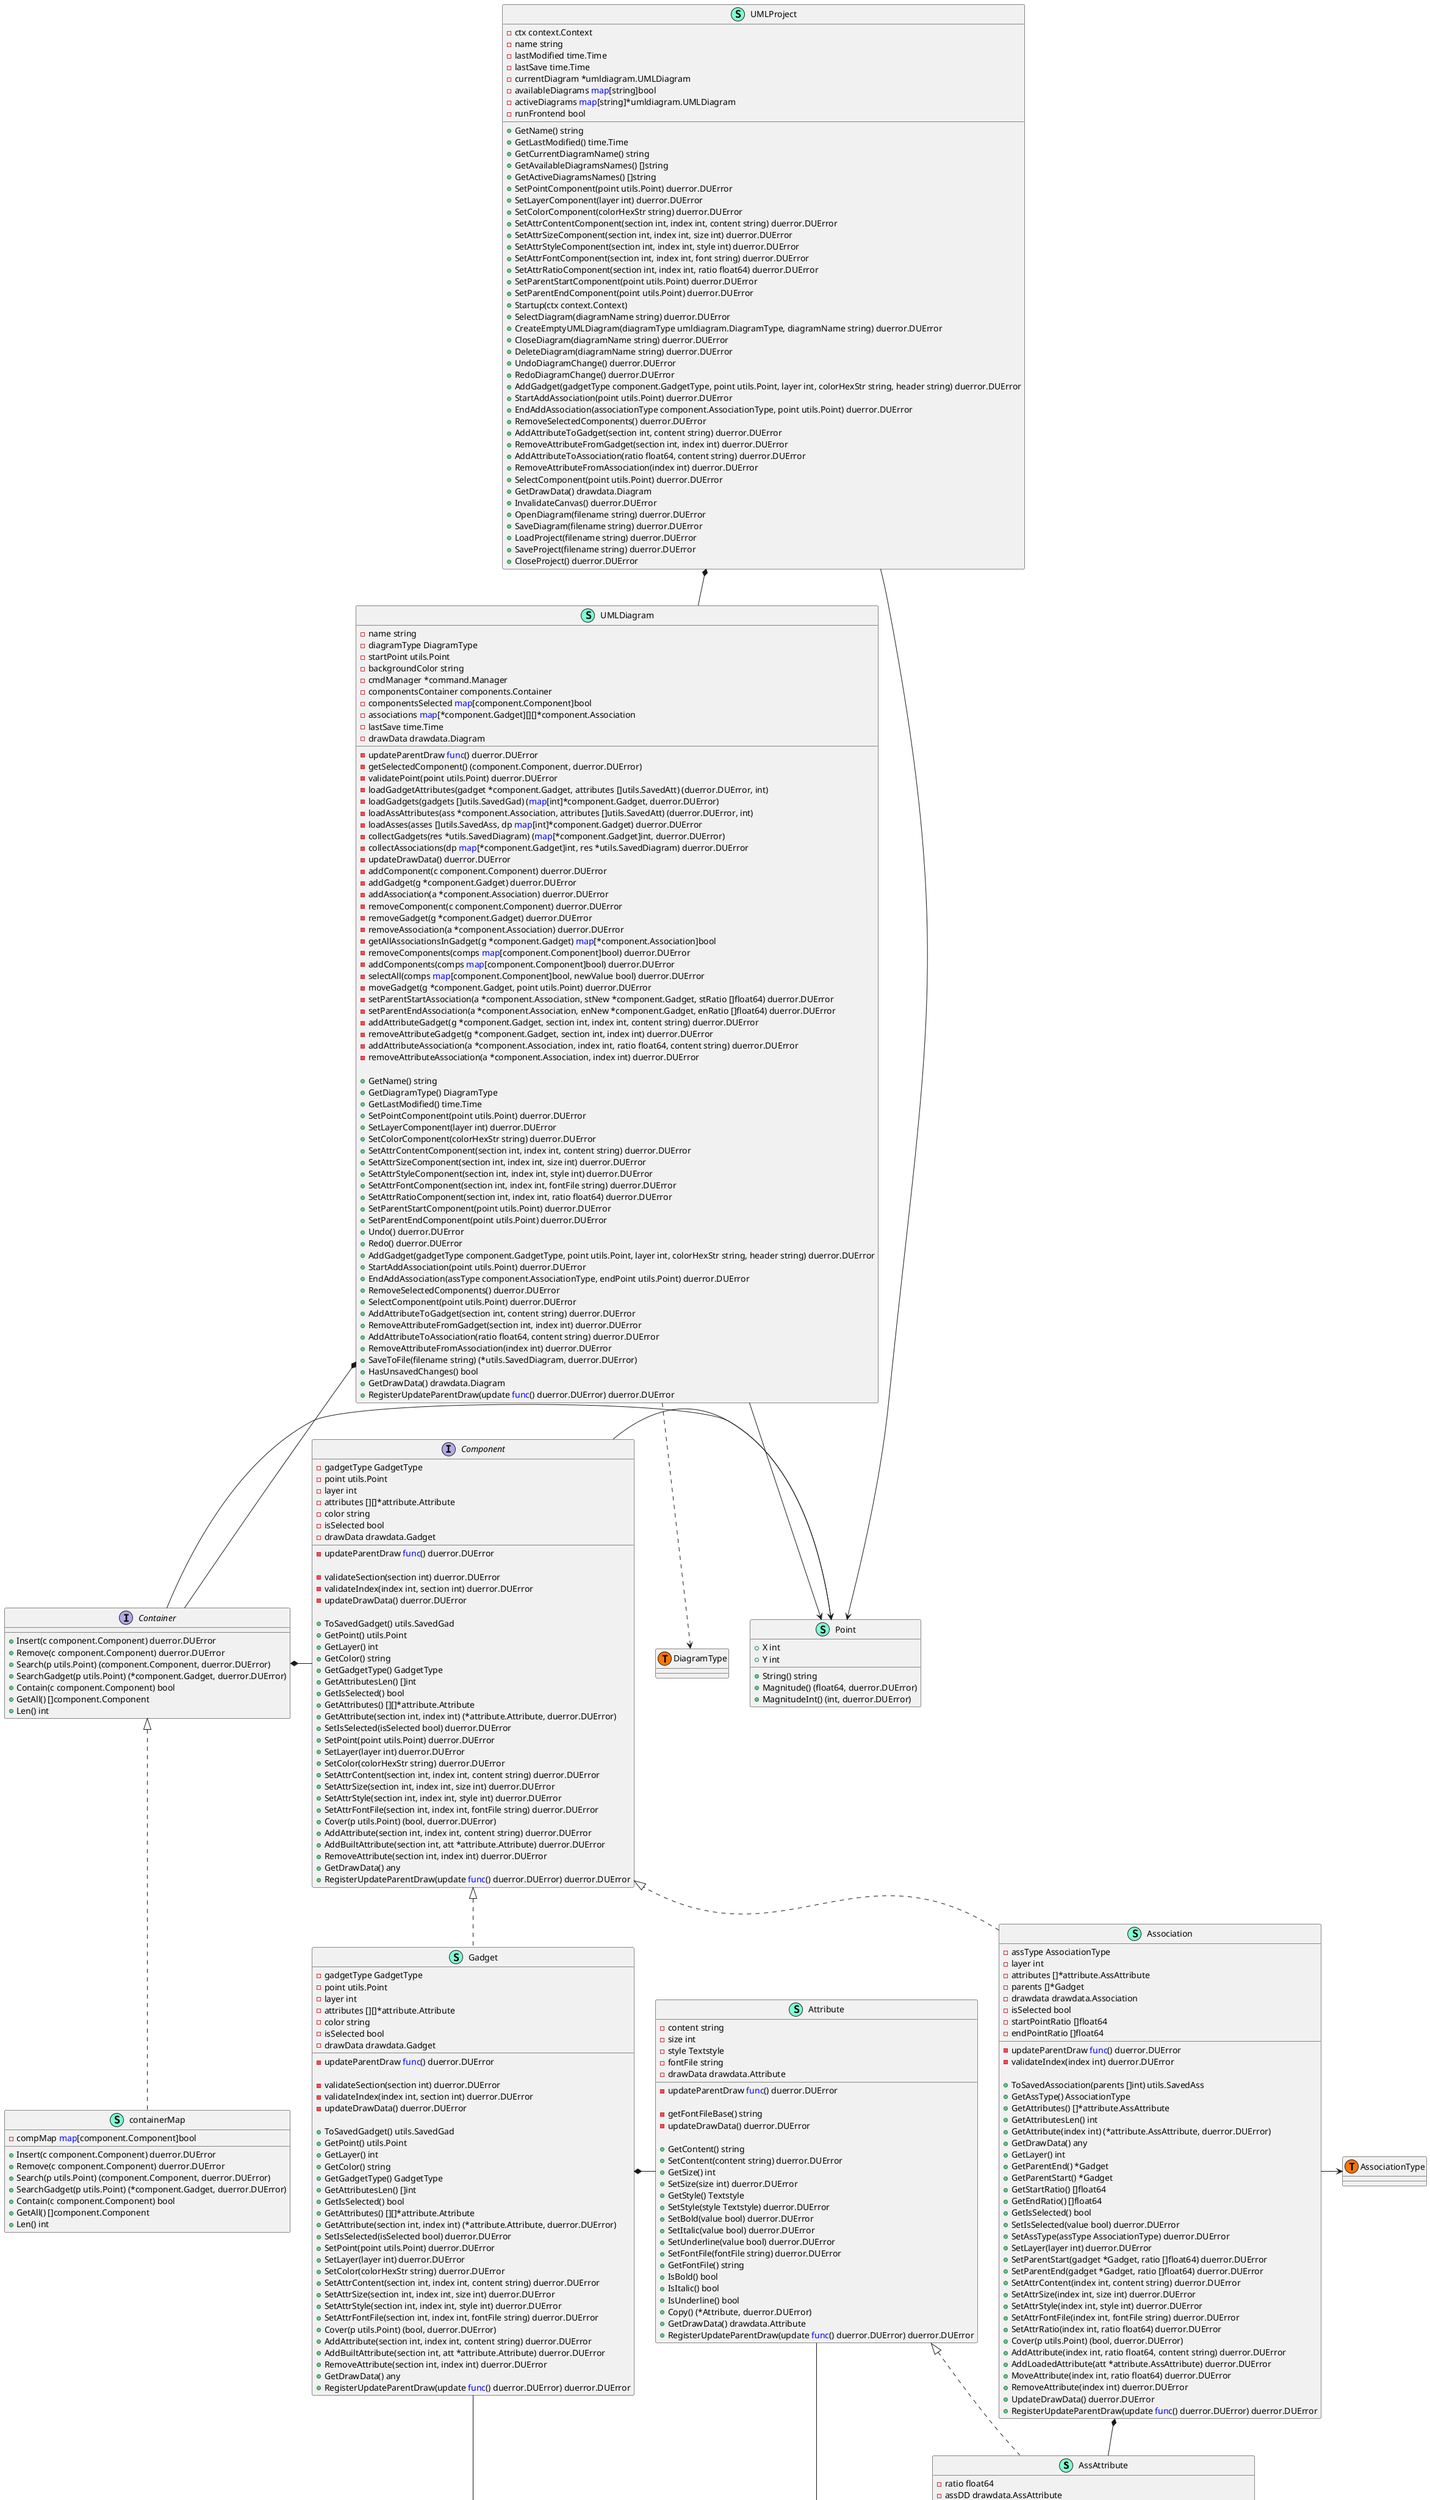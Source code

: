 @startuml
    class AssAttribute << (S,Aquamarine) >> {
    - ratio float64
        - assDD drawdata.AssAttribute
        - updateParentDrawOuter <font color=blue>func</font>() duerror.DUError

        - updateDrawData() duerror.DUError

        + ToSavedAssAttribute() utils.SavedAtt
        + GetRatio() float64
        + GetDrawData() drawdata.AssAttribute
        + SetRatio(ratio float64) duerror.DUError
        + RegisterUpdateParentDraw(update <font color=blue>func</font>() duerror.DUError) duerror.DUError

    }
    class Attribute << (S,Aquamarine) >> {
         - content string
         - size int
         - style Textstyle
         - fontFile string
         - drawData drawdata.Attribute
         - updateParentDraw <font color=blue>func</font>() duerror.DUError

         - getFontFileBase() string
         - updateDrawData() duerror.DUError

         + GetContent() string
         + SetContent(content string) duerror.DUError
         + GetSize() int
         + SetSize(size int) duerror.DUError
         + GetStyle() Textstyle
         + SetStyle(style Textstyle) duerror.DUError
         + SetBold(value bool) duerror.DUError
         + SetItalic(value bool) duerror.DUError
         + SetUnderline(value bool) duerror.DUError
         + SetFontFile(fontFile string) duerror.DUError
         + GetFontFile() string
         + IsBold() bool
         + IsItalic() bool
         + IsUnderline() bool
         + Copy() (*Attribute, duerror.DUError)
         + GetDrawData() drawdata.Attribute
         + RegisterUpdateParentDraw(update <font color=blue>func</font>() duerror.DUError) duerror.DUError

    }
    class Textstyle << (T, #FF7700) >>  {
    }


    class Association << (S,Aquamarine) >> {
         - assType AssociationType
         - layer int
         - attributes []*attribute.AssAttribute
         - parents []*Gadget
         - drawdata drawdata.Association
         - isSelected bool
         - updateParentDraw <font color=blue>func</font>() duerror.DUError
         - startPointRatio []float64
         - endPointRatio []float64

         - validateIndex(index int) duerror.DUError

         + ToSavedAssociation(parents []int) utils.SavedAss
         + GetAssType() AssociationType
         + GetAttributes() []*attribute.AssAttribute
         + GetAttributesLen() int
         + GetAttribute(index int) (*attribute.AssAttribute, duerror.DUError)
         + GetDrawData() any
         + GetLayer() int
         + GetParentEnd() *Gadget
         + GetParentStart() *Gadget
         + GetStartRatio() []float64
         + GetEndRatio() []float64
         + GetIsSelected() bool
         + SetIsSelected(value bool) duerror.DUError
         + SetAssType(assType AssociationType) duerror.DUError
         + SetLayer(layer int) duerror.DUError
         + SetParentStart(gadget *Gadget, ratio []float64) duerror.DUError
         + SetParentEnd(gadget *Gadget, ratio []float64) duerror.DUError
         + SetAttrContent(index int, content string) duerror.DUError
         + SetAttrSize(index int, size int) duerror.DUError
         + SetAttrStyle(index int, style int) duerror.DUError
         + SetAttrFontFile(index int, fontFile string) duerror.DUError
         + SetAttrRatio(index int, ratio float64) duerror.DUError
         + Cover(p utils.Point) (bool, duerror.DUError)
         + AddAttribute(index int, ratio float64, content string) duerror.DUError
         + AddLoadedAttribute(att *attribute.AssAttribute) duerror.DUError
         + MoveAttribute(index int, ratio float64) duerror.DUError
         + RemoveAttribute(index int) duerror.DUError
         + UpdateDrawData() duerror.DUError
         + RegisterUpdateParentDraw(update <font color=blue>func</font>() duerror.DUError) duerror.DUError

    }
    interface Component  {
        - gadgetType GadgetType
        - point utils.Point
        - layer int
        - attributes [][]*attribute.Attribute
        - color string
        - isSelected bool
        - drawData drawdata.Gadget
        - updateParentDraw <font color=blue>func</font>() duerror.DUError

        - validateSection(section int) duerror.DUError
        - validateIndex(index int, section int) duerror.DUError
        - updateDrawData() duerror.DUError

        + ToSavedGadget() utils.SavedGad
        + GetPoint() utils.Point
        + GetLayer() int
        + GetColor() string
        + GetGadgetType() GadgetType
        + GetAttributesLen() []int
        + GetIsSelected() bool
        + GetAttributes() [][]*attribute.Attribute
        + GetAttribute(section int, index int) (*attribute.Attribute, duerror.DUError)
        + SetIsSelected(isSelected bool) duerror.DUError
        + SetPoint(point utils.Point) duerror.DUError
        + SetLayer(layer int) duerror.DUError
        + SetColor(colorHexStr string) duerror.DUError
        + SetAttrContent(section int, index int, content string) duerror.DUError
        + SetAttrSize(section int, index int, size int) duerror.DUError
        + SetAttrStyle(section int, index int, style int) duerror.DUError
        + SetAttrFontFile(section int, index int, fontFile string) duerror.DUError
        + Cover(p utils.Point) (bool, duerror.DUError)
        + AddAttribute(section int, index int, content string) duerror.DUError
        + AddBuiltAttribute(section int, att *attribute.Attribute) duerror.DUError
        + RemoveAttribute(section int, index int) duerror.DUError
        + GetDrawData() any
        + RegisterUpdateParentDraw(update <font color=blue>func</font>() duerror.DUError) duerror.DUError

    }
    enum AssociationType << (T, #FF7700) >>  {
    }


    class Gadget << (S,Aquamarine) >> {
        - gadgetType GadgetType
        - point utils.Point
        - layer int
        - attributes [][]*attribute.Attribute
        - color string
        - isSelected bool
        - drawData drawdata.Gadget
        - updateParentDraw <font color=blue>func</font>() duerror.DUError

        - validateSection(section int) duerror.DUError
        - validateIndex(index int, section int) duerror.DUError
        - updateDrawData() duerror.DUError

        + ToSavedGadget() utils.SavedGad
        + GetPoint() utils.Point
        + GetLayer() int
        + GetColor() string
        + GetGadgetType() GadgetType
        + GetAttributesLen() []int
        + GetIsSelected() bool
        + GetAttributes() [][]*attribute.Attribute
        + GetAttribute(section int, index int) (*attribute.Attribute, duerror.DUError)
        + SetIsSelected(isSelected bool) duerror.DUError
        + SetPoint(point utils.Point) duerror.DUError
        + SetLayer(layer int) duerror.DUError
        + SetColor(colorHexStr string) duerror.DUError
        + SetAttrContent(section int, index int, content string) duerror.DUError
        + SetAttrSize(section int, index int, size int) duerror.DUError
        + SetAttrStyle(section int, index int, style int) duerror.DUError
        + SetAttrFontFile(section int, index int, fontFile string) duerror.DUError
        + Cover(p utils.Point) (bool, duerror.DUError)
        + AddAttribute(section int, index int, content string) duerror.DUError
        + AddBuiltAttribute(section int, att *attribute.Attribute) duerror.DUError
        + RemoveAttribute(section int, index int) duerror.DUError
        + GetDrawData() any
        + RegisterUpdateParentDraw(update <font color=blue>func</font>() duerror.DUError) duerror.DUError

    }
    enum GadgetType << (T, #FF7700) >>  {
    }



    interface Container  {
        + Insert(c component.Component) duerror.DUError
        + Remove(c component.Component) duerror.DUError
        + Search(p utils.Point) (component.Component, duerror.DUError)
        + SearchGadget(p utils.Point) (*component.Gadget, duerror.DUError)
        + Contain(c component.Component) bool
        + GetAll() []component.Component
        + Len() int

    }

    class containerMap << (S,Aquamarine) >> {
        - compMap <font color=blue>map</font>[component.Component]bool

        + Insert(c component.Component) duerror.DUError
        + Remove(c component.Component) duerror.DUError
        + Search(p utils.Point) (component.Component, duerror.DUError)
        + SearchGadget(p utils.Point) (*component.Gadget, duerror.DUError)
        + Contain(c component.Component) bool
        + GetAll() []component.Component
        + Len() int

    }

"Container" <|.. "containerMap"




    class UMLDiagram << (S,Aquamarine) >> {
       - name string
        - diagramType DiagramType
        - startPoint utils.Point
        - backgroundColor string
        - cmdManager *command.Manager
        - componentsContainer components.Container
        - componentsSelected <font color=blue>map</font>[component.Component]bool
        - associations <font color=blue>map</font>[*component.Gadget][][]*component.Association
        - lastSave time.Time
        - updateParentDraw <font color=blue>func</font>() duerror.DUError
        - drawData drawdata.Diagram

        - getSelectedComponent() (component.Component, duerror.DUError)
        - validatePoint(point utils.Point) duerror.DUError
        - loadGadgetAttributes(gadget *component.Gadget, attributes []utils.SavedAtt) (duerror.DUError, int)
        - loadGadgets(gadgets []utils.SavedGad) (<font color=blue>map</font>[int]*component.Gadget, duerror.DUError)
        - loadAssAttributes(ass *component.Association, attributes []utils.SavedAtt) (duerror.DUError, int)
        - loadAsses(asses []utils.SavedAss, dp <font color=blue>map</font>[int]*component.Gadget) duerror.DUError
        - collectGadgets(res *utils.SavedDiagram) (<font color=blue>map</font>[*component.Gadget]int, duerror.DUError)
        - collectAssociations(dp <font color=blue>map</font>[*component.Gadget]int, res *utils.SavedDiagram) duerror.DUError
        - updateDrawData() duerror.DUError
        - addComponent(c component.Component) duerror.DUError
        - addGadget(g *component.Gadget) duerror.DUError
        - addAssociation(a *component.Association) duerror.DUError
        - removeComponent(c component.Component) duerror.DUError
        - removeGadget(g *component.Gadget) duerror.DUError
        - removeAssociation(a *component.Association) duerror.DUError
        - getAllAssociationsInGadget(g *component.Gadget) <font color=blue>map</font>[*component.Association]bool
        - removeComponents(comps <font color=blue>map</font>[component.Component]bool) duerror.DUError
        - addComponents(comps <font color=blue>map</font>[component.Component]bool) duerror.DUError
        - selectAll(comps <font color=blue>map</font>[component.Component]bool, newValue bool) duerror.DUError
        - moveGadget(g *component.Gadget, point utils.Point) duerror.DUError
        - setParentStartAssociation(a *component.Association, stNew *component.Gadget, stRatio []float64) duerror.DUError
        - setParentEndAssociation(a *component.Association, enNew *component.Gadget, enRatio []float64) duerror.DUError
        - addAttributeGadget(g *component.Gadget, section int, index int, content string) duerror.DUError
        - removeAttributeGadget(g *component.Gadget, section int, index int) duerror.DUError
        - addAttributeAssociation(a *component.Association, index int, ratio float64, content string) duerror.DUError
        - removeAttributeAssociation(a *component.Association, index int) duerror.DUError

        + GetName() string
        + GetDiagramType() DiagramType
        + GetLastModified() time.Time
        + SetPointComponent(point utils.Point) duerror.DUError
        + SetLayerComponent(layer int) duerror.DUError
        + SetColorComponent(colorHexStr string) duerror.DUError
        + SetAttrContentComponent(section int, index int, content string) duerror.DUError
        + SetAttrSizeComponent(section int, index int, size int) duerror.DUError
        + SetAttrStyleComponent(section int, index int, style int) duerror.DUError
        + SetAttrFontComponent(section int, index int, fontFile string) duerror.DUError
        + SetAttrRatioComponent(section int, index int, ratio float64) duerror.DUError
        + SetParentStartComponent(point utils.Point) duerror.DUError
        + SetParentEndComponent(point utils.Point) duerror.DUError
        + Undo() duerror.DUError
        + Redo() duerror.DUError
        + AddGadget(gadgetType component.GadgetType, point utils.Point, layer int, colorHexStr string, header string) duerror.DUError
        + StartAddAssociation(point utils.Point) duerror.DUError
        + EndAddAssociation(assType component.AssociationType, endPoint utils.Point) duerror.DUError
        + RemoveSelectedComponents() duerror.DUError
        + SelectComponent(point utils.Point) duerror.DUError
        + AddAttributeToGadget(section int, content string) duerror.DUError
        + RemoveAttributeFromGadget(section int, index int) duerror.DUError
        + AddAttributeToAssociation(ratio float64, content string) duerror.DUError
        + RemoveAttributeFromAssociation(index int) duerror.DUError
        + SaveToFile(filename string) (*utils.SavedDiagram, duerror.DUError)
        + HasUnsavedChanges() bool
        + GetDrawData() drawdata.Diagram
        + RegisterUpdateParentDraw(update <font color=blue>func</font>() duerror.DUError) duerror.DUError

    }
    enum DiagramType << (T, #FF7700) >>  {
    }


    class UMLProject << (S,Aquamarine) >> {
       - ctx context.Context
        - name string
        - lastModified time.Time
        - lastSave time.Time
        - currentDiagram *umldiagram.UMLDiagram
        - availableDiagrams <font color=blue>map</font>[string]bool
        - activeDiagrams <font color=blue>map</font>[string]*umldiagram.UMLDiagram
        - runFrontend bool

        + GetName() string
        + GetLastModified() time.Time
        + GetCurrentDiagramName() string
        + GetAvailableDiagramsNames() []string
        + GetActiveDiagramsNames() []string
        + SetPointComponent(point utils.Point) duerror.DUError
        + SetLayerComponent(layer int) duerror.DUError
        + SetColorComponent(colorHexStr string) duerror.DUError
        + SetAttrContentComponent(section int, index int, content string) duerror.DUError
        + SetAttrSizeComponent(section int, index int, size int) duerror.DUError
        + SetAttrStyleComponent(section int, index int, style int) duerror.DUError
        + SetAttrFontComponent(section int, index int, font string) duerror.DUError
        + SetAttrRatioComponent(section int, index int, ratio float64) duerror.DUError
        + SetParentStartComponent(point utils.Point) duerror.DUError
        + SetParentEndComponent(point utils.Point) duerror.DUError
        + Startup(ctx context.Context)
        + SelectDiagram(diagramName string) duerror.DUError
        + CreateEmptyUMLDiagram(diagramType umldiagram.DiagramType, diagramName string) duerror.DUError
        + CloseDiagram(diagramName string) duerror.DUError
        + DeleteDiagram(diagramName string) duerror.DUError
        + UndoDiagramChange() duerror.DUError
        + RedoDiagramChange() duerror.DUError
        + AddGadget(gadgetType component.GadgetType, point utils.Point, layer int, colorHexStr string, header string) duerror.DUError
        + StartAddAssociation(point utils.Point) duerror.DUError
        + EndAddAssociation(associationType component.AssociationType, point utils.Point) duerror.DUError
        + RemoveSelectedComponents() duerror.DUError
        + AddAttributeToGadget(section int, content string) duerror.DUError
        + RemoveAttributeFromGadget(section int, index int) duerror.DUError
        + AddAttributeToAssociation(ratio float64, content string) duerror.DUError
        + RemoveAttributeFromAssociation(index int) duerror.DUError
        + SelectComponent(point utils.Point) duerror.DUError
        + GetDrawData() drawdata.Diagram
        + InvalidateCanvas() duerror.DUError
        + OpenDiagram(filename string) duerror.DUError
        + SaveDiagram(filename string) duerror.DUError
        + LoadProject(filename string) duerror.DUError
        + SaveProject(filename string) duerror.DUError
        + CloseProject() duerror.DUError

    }
    class Point << (S,Aquamarine) >> {
        + X int
        + Y int

        + String() string
        + Magnitude() (float64, duerror.DUError)
        + MagnitudeInt() (int, duerror.DUError)

    }


UMLProject *-- UMLDiagram
UMLProject -> Point

UMLDiagram ..> DiagramType
UMLDiagram *-- Container
UMLDiagram -> Point

Container *- Component
Container -> Point

Component <|.. Gadget
Component <|.. Association
Component -> Point

Attribute <|.. AssAttribute
Attribute --> Textstyle

Gadget *- Attribute
Gadget -down->GadgetType

Association *- AssAttribute
Association -> AssociationType



@enduml

@enduml

@startuml


    class SavedAss << (S,Aquamarine) >> {
        + AssType int
        + Layer int
        + Parents []int
        + StartPointRatio []float64
        + EndPointRatio []float64
        + Attributes []SavedAtt

    }
    class SavedAtt << (S,Aquamarine) >> {
        + Content string
        + Size int
        + Style int
        + FontFile string
        + Ratio float64

    }
    class SavedDiagram << (S,Aquamarine) >> {
        + Filetype int
        + LastEdit string
        + Gadgets []SavedGad
        + Associations []SavedAss

    }
    class SavedGad << (S,Aquamarine) >> {
        + GadgetType int
        + Point string
        + Layer int
        + Color string
        + Attributes []SavedAtt

    }
    class SavedProject << (S,Aquamarine) >> {
        + Diagrams []string

    }

    @enduml

@startuml



    class ConnectionError << (S,Aquamarine) >> {
        - msg string

        + Error() string

    }
    class CorruptedFile << (S,Aquamarine) >> {
        - msg string

        + Error() string

    }
    interface DUError  {
        + Error() string
QQQ
    }
    class FileIOError << (S,Aquamarine) >> {
        - msg string

        + Error() string

    }
    class InvalidArgumentError << (S,Aquamarine) >> {
        - msg string

        + Error() string

    }
    class MemoryFullError << (S,Aquamarine) >> {
        - msg string

        + Error() string

    }
    class ParsingError << (S,Aquamarine) >> {
        - msg string

        + Error() string

    }
    class SendError << (S,Aquamarine) >> {
        - msg string

        + Error() string

    }


"DUError" <|-- "ConnectionError"
"DUError" <|-- "CorruptedFile"
"DUError" <|-- "FileIOError"
"DUError" <|-- "InvalidArgumentError"
"DUError" <|-- "MemoryFullError"
"DUError" <|-- "ParsingError"
"DUError" <|-- "SendError"
@enduml

@startuml

    interface Command  {
        + Execute() duerror.DUError
        + Unexecute() duerror.DUError
        + GetBefore() time.Time
        + GetAfter() time.Time

    }

    class Manager << (S,Aquamarine) >> {
        - undoStack []Command
        - redoStack []Command
        - lastModified time.Time
        - limit int

        + GetLastModified() time.Time
        + Execute(cmd Command) duerror.DUError
        + Undo() duerror.DUError
        + Redo() duerror.DUError

    }

    class addAttributeAssociationCommand << (S,Aquamarine) >> {
        - association *component.Association
        - content string
        - ratio float64
        - index int

        + Execute() duerror.DUError
        + Unexecute() duerror.DUError

    }
    class addAttributeGadgetCommand << (S,Aquamarine) >> {
        - gadget *component.Gadget
        - content string
        - section int
        - index int

        + Execute() duerror.DUError
        + Unexecute() duerror.DUError

    }
    class addComponentCommand << (S,Aquamarine) >> {
        - component component.Component

        + Execute() duerror.DUError
        + Unexecute() duerror.DUError

    }
    interface baseCommand  {
        - diagram *UMLDiagram
        - before time.Time
        - after time.Time

        + GetBefore() time.Time
        + GetAfter() time.Time

        + Execute() duerror.DUError
        + Unexecute() duerror.DUError

    }
    class moveGadgetCommand << (S,Aquamarine) >> {
        - gadget *component.Gadget
        - newPoint utils.Point
        - oldPoint utils.Point

        + Execute() duerror.DUError
        + Unexecute() duerror.DUError

    }
    class removeAttributeAssociationCommand << (S,Aquamarine) >> {
        - association *component.Association
        - content string
        - ratio float64
        - index int

        + Execute() duerror.DUError
        + Unexecute() duerror.DUError

    }
    class removeAttributeGadgetCommand << (S,Aquamarine) >> {
        - gadget *component.Gadget
        - content string
        - section int
        - index int

        + Execute() duerror.DUError
        + Unexecute() duerror.DUError

    }
    class removeSelectedComponentCommand << (S,Aquamarine) >> {
        - components <font color=blue>map</font>[component.Component]bool

        + Execute() duerror.DUError
        + Unexecute() duerror.DUError

    }
    class selectAllCommand << (S,Aquamarine) >> {
        - components <font color=blue>map</font>[component.Component]bool
        - newValue bool

        + Execute() duerror.DUError
        + Unexecute() duerror.DUError

    }
    class setParentEndCommand << (S,Aquamarine) >> {
        - association *component.Association
        - enNew *component.Gadget
        - enOld *component.Gadget
        - enRatioNew []float64
        - enRatioOld []float64

        + Execute() duerror.DUError
        + Unexecute() duerror.DUError

    }
    class setParentStartCommand << (S,Aquamarine) >> {
        - association *component.Association
        - stNew *component.Gadget
        - stOld *component.Gadget
        - stRatioNew []float64
        - stRatioOld []float64

        + Execute() duerror.DUError
        + Unexecute() duerror.DUError

    }
    class setterCommand << (S,Aquamarine) >> {
        - component component.Component
        - execute <font color=blue>func</font>() duerror.DUError
        - unexecute <font color=blue>func</font>() duerror.DUError


    }



"baseCommand" <|.. "addAttributeAssociationCommand"
"baseCommand" <|.. "addAttributeGadgetCommand"
"baseCommand" <|.. "addComponentCommand"
"baseCommand" <|.. "moveGadgetCommand"
"baseCommand" <|.. "removeAttributeAssociationCommand"
"baseCommand" <|.. "removeAttributeGadgetCommand"
"baseCommand" <|.. "removeSelectedComponentCommand"
"baseCommand" <|.. "selectAllCommand"
"baseCommand" <|.. "setParentEndCommand"
"baseCommand" <|.. "setParentStartCommand"
"baseCommand" <|.. "setterCommand"
@enduml